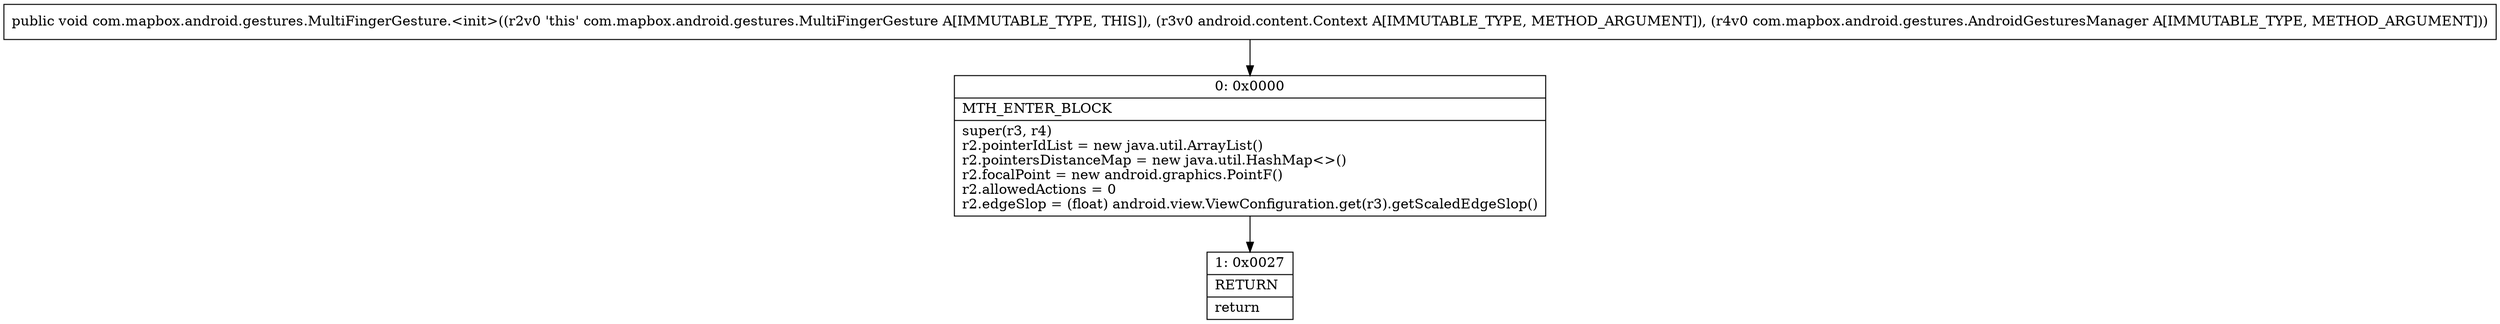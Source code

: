 digraph "CFG forcom.mapbox.android.gestures.MultiFingerGesture.\<init\>(Landroid\/content\/Context;Lcom\/mapbox\/android\/gestures\/AndroidGesturesManager;)V" {
Node_0 [shape=record,label="{0\:\ 0x0000|MTH_ENTER_BLOCK\l|super(r3, r4)\lr2.pointerIdList = new java.util.ArrayList()\lr2.pointersDistanceMap = new java.util.HashMap\<\>()\lr2.focalPoint = new android.graphics.PointF()\lr2.allowedActions = 0\lr2.edgeSlop = (float) android.view.ViewConfiguration.get(r3).getScaledEdgeSlop()\l}"];
Node_1 [shape=record,label="{1\:\ 0x0027|RETURN\l|return\l}"];
MethodNode[shape=record,label="{public void com.mapbox.android.gestures.MultiFingerGesture.\<init\>((r2v0 'this' com.mapbox.android.gestures.MultiFingerGesture A[IMMUTABLE_TYPE, THIS]), (r3v0 android.content.Context A[IMMUTABLE_TYPE, METHOD_ARGUMENT]), (r4v0 com.mapbox.android.gestures.AndroidGesturesManager A[IMMUTABLE_TYPE, METHOD_ARGUMENT])) }"];
MethodNode -> Node_0;
Node_0 -> Node_1;
}

